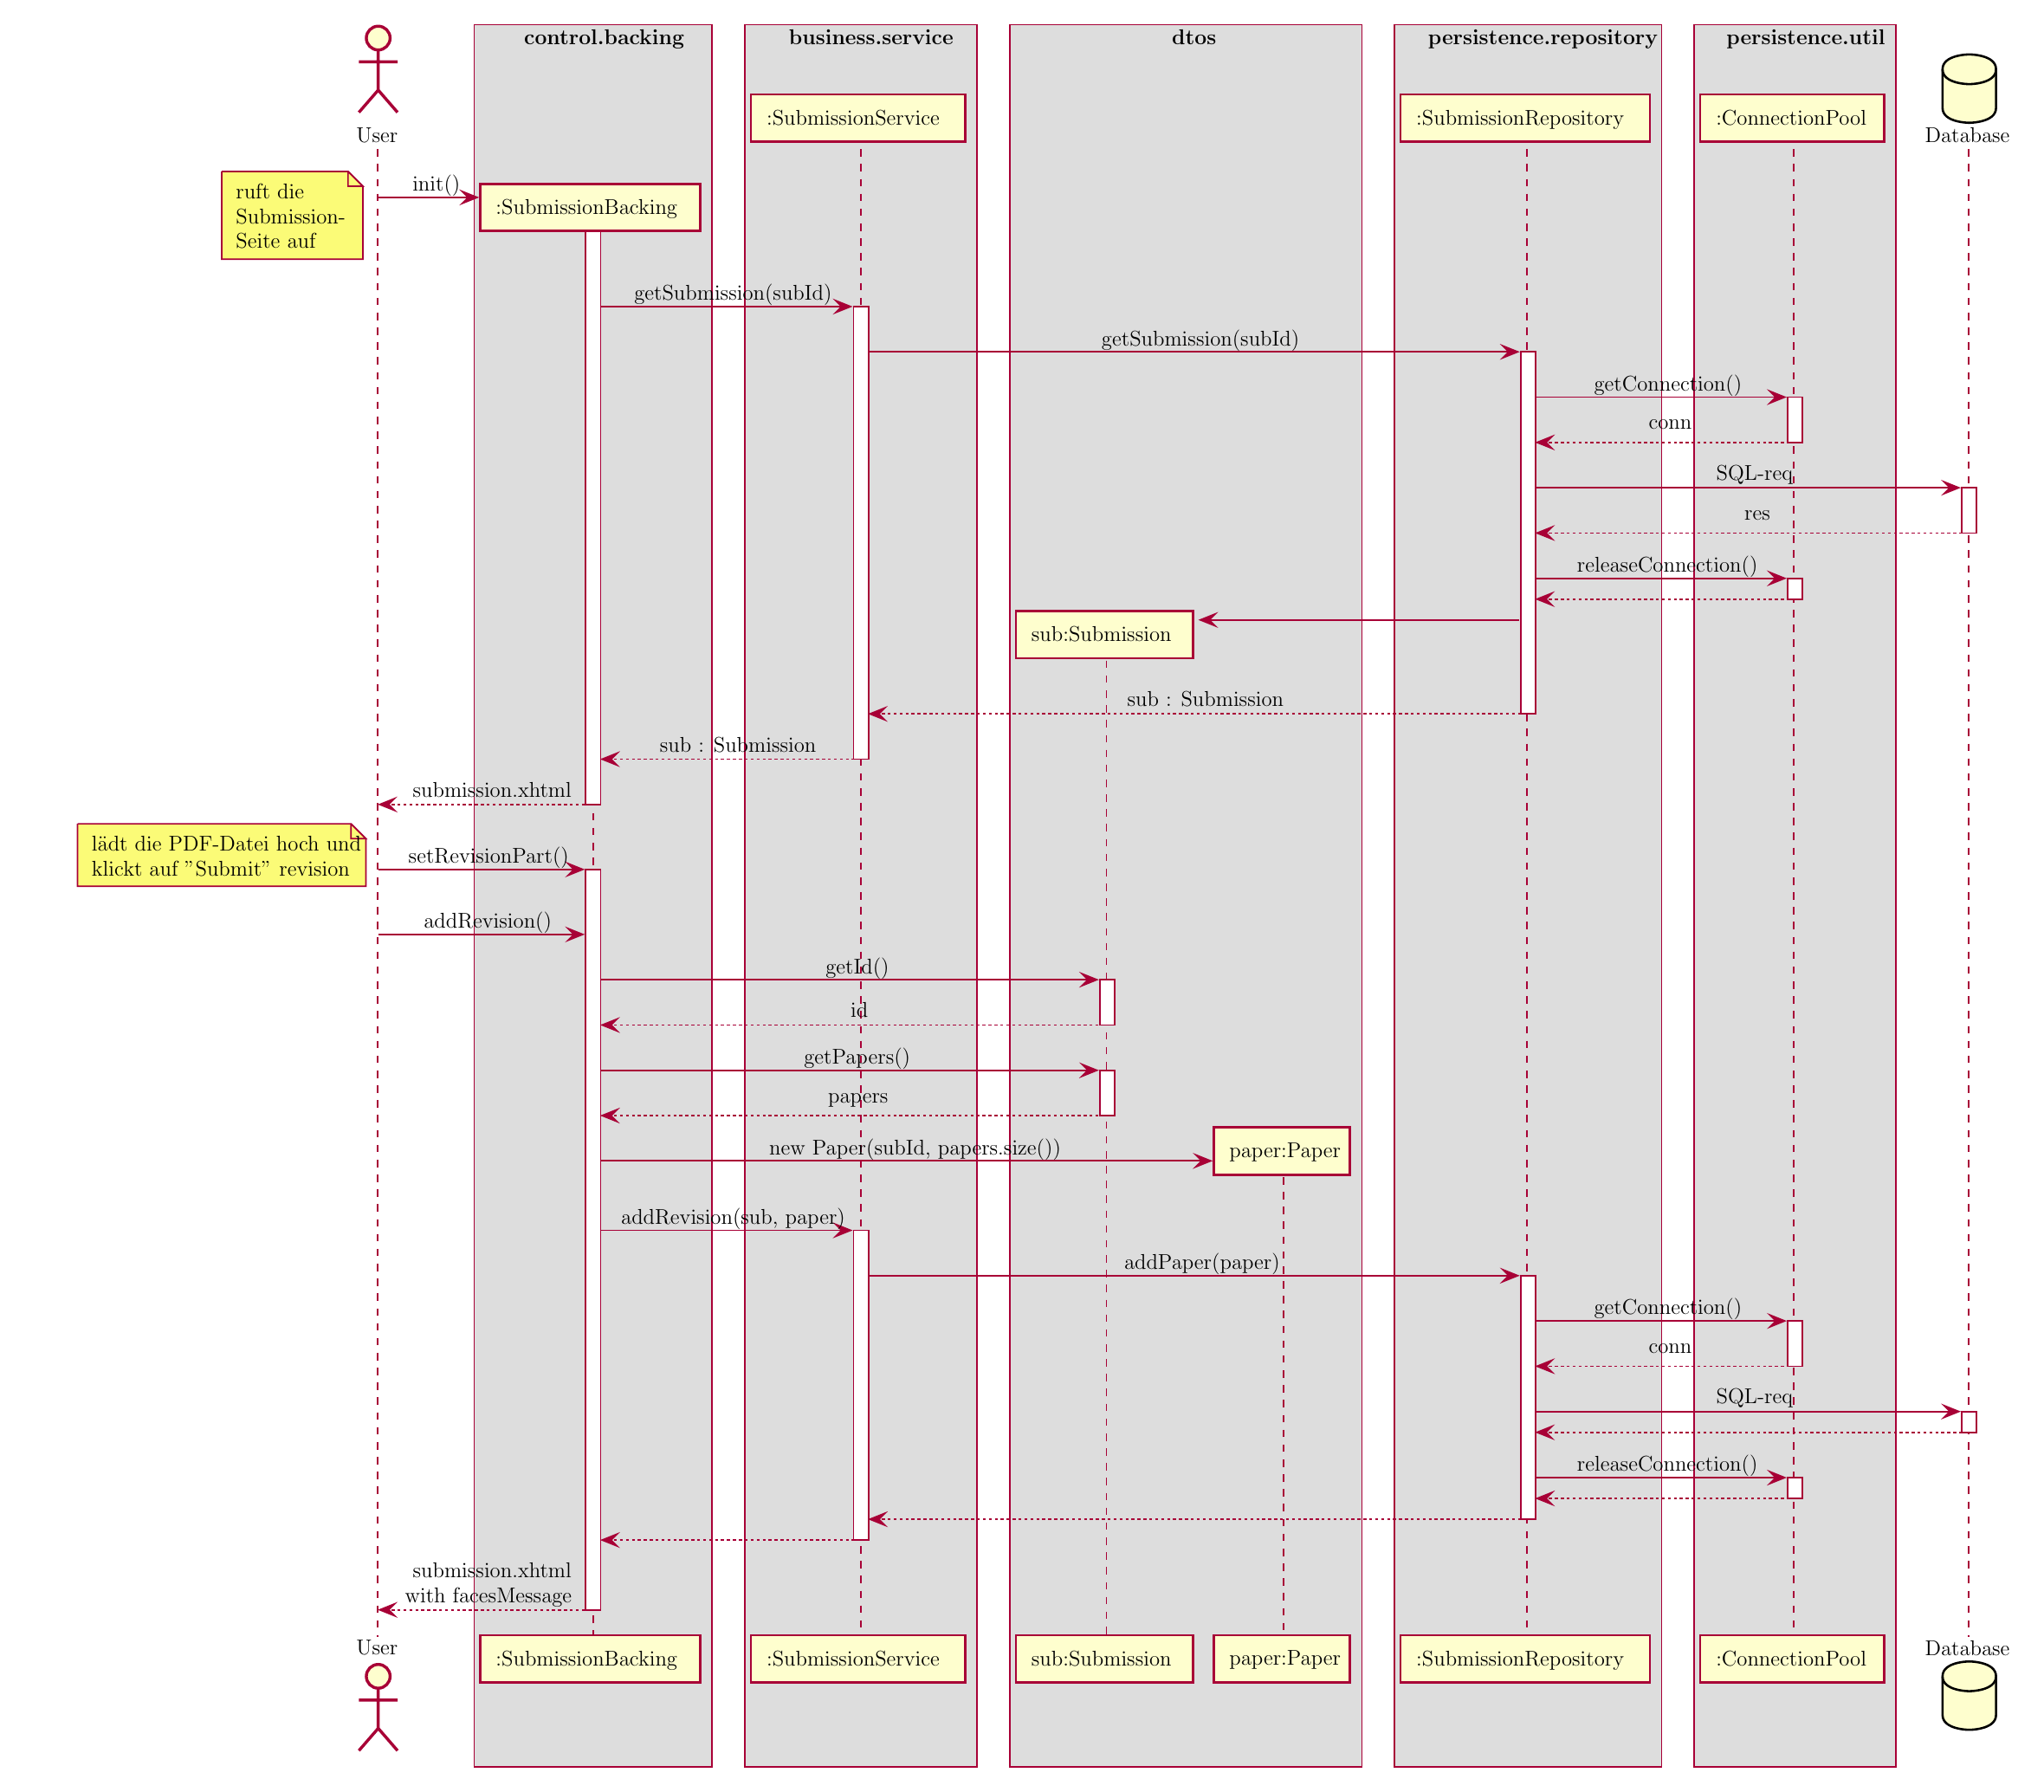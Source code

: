 % generated by Plantuml 1.202.11      
\definecolor{plantucolor0000}{RGB}{221,221,221}
\definecolor{plantucolor0001}{RGB}{168,0,54}
\definecolor{plantucolor0002}{RGB}{0,0,0}
\definecolor{plantucolor0003}{RGB}{255,255,255}
\definecolor{plantucolor0004}{RGB}{254,254,206}
\definecolor{plantucolor0005}{RGB}{251,251,119}
\scalebox{0.62}{
\begin{tikzpicture}[yscale=-1
,font=\Large
,pstyle0/.style={color=plantucolor0001,fill=plantucolor0000,line width=1.0pt}
,pstyle1/.style={color=plantucolor0001,fill=white,line width=1.0pt}
,pstyle2/.style={color=plantucolor0001,line width=1.0pt,dash pattern=on 5.0pt off 5.0pt}
,pstyle3/.style={color=plantucolor0001,fill=plantucolor0004,line width=2.0pt}
,pstyle4/.style={color=plantucolor0001,line width=2.0pt}
,pstyle5/.style={color=plantucolor0001,fill=plantucolor0004,line width=1.5pt}
,pstyle6/.style={color=black,fill=plantucolor0004,line width=1.5pt}
,pstyle7/.style={color=black,line width=1.5pt}
,pstyle8/.style={color=plantucolor0001,fill=plantucolor0001,line width=1.0pt}
,pstyle9/.style={color=plantucolor0001,line width=1.0pt}
,pstyle10/.style={color=plantucolor0001,fill=plantucolor0005,line width=1.0pt}
,pstyle11/.style={color=plantucolor0001,line width=1.0pt,dash pattern=on 2.0pt off 2.0pt}
]
\draw[pstyle0] (271.878pt,6pt) rectangle (432.062pt,1178.383pt);
\node at (301.998pt,6pt)[below right,color=black]{\textbf{control.backing}};
\draw[pstyle0] (454.062pt,6pt) rectangle (610.317pt,1178.383pt);
\node at (480.189pt,6pt)[below right,color=black]{\textbf{business.service}};
\draw[pstyle0] (632.317pt,6pt) rectangle (869.253pt,1178.383pt);
\node at (737.948pt,6pt)[below right,color=black]{\textbf{dtos}};
\draw[pstyle0] (891.253pt,6pt) rectangle (1070.968pt,1178.383pt);
\node at (910.205pt,6pt)[below right,color=black]{\textbf{persistence.repository}};
\draw[pstyle0] (1092.968pt,6pt) rectangle (1228.585pt,1178.383pt);
\node at (1111.0pt,6pt)[below right,color=black]{\textbf{persistence.util}};
\draw[pstyle1] (346.97pt,132.225pt) rectangle (356.97pt,530.713pt);
\draw[pstyle1] (346.97pt,574.431pt) rectangle (356.97pt,1072.637pt);
\draw[pstyle1] (527.189pt,195.66pt) rectangle (537.189pt,500.234pt);
\draw[pstyle1] (527.189pt,817.287pt) rectangle (537.189pt,1025.68pt);
\draw[pstyle1] (692.912pt,648.627pt) rectangle (702.912pt,679.106pt);
\draw[pstyle1] (692.912pt,709.584pt) rectangle (702.912pt,740.062pt);
\draw[pstyle1] (976.11pt,226.139pt) rectangle (986.11pt,469.756pt);
\draw[pstyle1] (976.11pt,847.766pt) rectangle (986.11pt,1011.68pt);
\draw[pstyle1] (1155.776pt,256.617pt) rectangle (1165.776pt,287.096pt);
\draw[pstyle1] (1155.776pt,378.531pt) rectangle (1165.776pt,392.531pt);
\draw[pstyle1] (1155.776pt,878.244pt) rectangle (1165.776pt,908.723pt);
\draw[pstyle1] (1155.776pt,983.68pt) rectangle (1165.776pt,997.68pt);
\draw[pstyle1] (1272.95pt,317.574pt) rectangle (1282.95pt,348.053pt);
\draw[pstyle1] (1272.95pt,939.201pt) rectangle (1282.95pt,953.201pt);
\draw[pstyle2] (207pt,89.746pt) -- (207pt,1090.637pt);
\draw[pstyle2] (351.878pt,146.464pt) -- (351.878pt,1090.637pt);
\draw[pstyle2] (532.062pt,89.746pt) -- (532.062pt,1090.637pt);
\draw[pstyle2] (697.317pt,433.904pt) -- (697.317pt,1090.637pt);
\draw[pstyle2] (816.508pt,781.436pt) -- (816.508pt,1090.637pt);
\draw[pstyle2] (980.253pt,89.746pt) -- (980.253pt,1090.637pt);
\draw[pstyle2] (1159.968pt,89.746pt) -- (1159.968pt,1090.637pt);
\draw[pstyle2] (1277.585pt,89.746pt) -- (1277.585pt,1090.637pt);
\node at (189pt,72pt)[below right,color=black]{User};
\draw[pstyle3] (207.292pt,15pt) ellipse (8pt and 8pt);
\draw[pstyle4] (207.292pt,23pt) -- (207.292pt,50pt)(194.292pt,31pt) -- (220.292pt,31pt)(207.292pt,50pt) -- (194.292pt,65pt)(207.292pt,50pt) -- (220.292pt,65pt);
\node at (189pt,1089.637pt)[below right,color=black]{User};
\draw[pstyle3] (207.292pt,1117.383pt) ellipse (8pt and 8pt);
\draw[pstyle4] (207.292pt,1125.383pt) -- (207.292pt,1152.383pt)(194.292pt,1133.383pt) -- (220.292pt,1133.383pt)(207.292pt,1152.383pt) -- (194.292pt,1167.383pt)(207.292pt,1152.383pt) -- (220.292pt,1167.383pt);
\draw[pstyle5] (275.878pt,1089.637pt) rectangle (424.062pt,1121.383pt);
\node at (282.878pt,1096.637pt)[below right,color=black]{:SubmissionBacking};
\draw[pstyle5] (458.062pt,53pt) rectangle (602.317pt,84.746pt);
\node at (465.062pt,60pt)[below right,color=black]{:SubmissionService};
\draw[pstyle5] (458.062pt,1089.637pt) rectangle (602.317pt,1121.383pt);
\node at (465.062pt,1096.637pt)[below right,color=black]{:SubmissionService};
\draw[pstyle5] (636.317pt,1089.637pt) rectangle (755.508pt,1121.383pt);
\node at (643.317pt,1096.637pt)[below right,color=black]{sub:Submission};
\draw[pstyle5] (769.508pt,1089.637pt) rectangle (861.253pt,1121.383pt);
\node at (776.508pt,1096.637pt)[below right,color=black]{paper:Paper};
\draw[pstyle5] (895.253pt,53pt) rectangle (1062.968pt,84.746pt);
\node at (902.253pt,60pt)[below right,color=black]{:SubmissionRepository};
\draw[pstyle5] (895.253pt,1089.637pt) rectangle (1062.968pt,1121.383pt);
\node at (902.253pt,1096.637pt)[below right,color=black]{:SubmissionRepository};
\draw[pstyle5] (1096.968pt,53pt) rectangle (1220.585pt,84.746pt);
\node at (1103.968pt,60pt)[below right,color=black]{:ConnectionPool};
\draw[pstyle5] (1096.968pt,1089.637pt) rectangle (1220.585pt,1121.383pt);
\node at (1103.968pt,1096.637pt)[below right,color=black]{:ConnectionPool};
\node at (1244.585pt,72pt)[below right,color=black]{Database};
\draw[pstyle6] (1259.95pt,36pt) ..controls (1259.95pt,26pt) and (1277.95pt,26pt) .. (1277.95pt,26pt) ..controls (1277.95pt,26pt) and (1295.95pt,26pt) .. (1295.95pt,36pt) -- (1295.95pt,62pt) ..controls (1295.95pt,72pt) and (1277.95pt,72pt) .. (1277.95pt,72pt) ..controls (1277.95pt,72pt) and (1259.95pt,72pt) .. (1259.95pt,62pt) -- (1259.95pt,36pt);
\draw[pstyle7] (1259.95pt,36pt) ..controls (1259.95pt,46pt) and (1277.95pt,46pt) .. (1277.95pt,46pt) ..controls (1277.95pt,46pt) and (1295.95pt,46pt) .. (1295.95pt,36pt);
\node at (1244.585pt,1089.637pt)[below right,color=black]{Database};
\draw[pstyle6] (1259.95pt,1117.383pt) ..controls (1259.95pt,1107.383pt) and (1277.95pt,1107.383pt) .. (1277.95pt,1107.383pt) ..controls (1277.95pt,1107.383pt) and (1295.95pt,1107.383pt) .. (1295.95pt,1117.383pt) -- (1295.95pt,1143.383pt) ..controls (1295.95pt,1153.383pt) and (1277.95pt,1153.383pt) .. (1277.95pt,1153.383pt) ..controls (1277.95pt,1153.383pt) and (1259.95pt,1153.383pt) .. (1259.95pt,1143.383pt) -- (1259.95pt,1117.383pt);
\draw[pstyle7] (1259.95pt,1117.383pt) ..controls (1259.95pt,1127.383pt) and (1277.95pt,1127.383pt) .. (1277.95pt,1127.383pt) ..controls (1277.95pt,1127.383pt) and (1295.95pt,1127.383pt) .. (1295.95pt,1117.383pt);
\draw[pstyle1] (346.97pt,132.225pt) rectangle (356.97pt,530.713pt);
\draw[pstyle1] (346.97pt,574.431pt) rectangle (356.97pt,1072.637pt);
\draw[pstyle1] (527.189pt,195.66pt) rectangle (537.189pt,500.234pt);
\draw[pstyle1] (527.189pt,817.287pt) rectangle (537.189pt,1025.68pt);
\draw[pstyle1] (692.912pt,648.627pt) rectangle (702.912pt,679.106pt);
\draw[pstyle1] (692.912pt,709.584pt) rectangle (702.912pt,740.062pt);
\draw[pstyle1] (976.11pt,226.139pt) rectangle (986.11pt,469.756pt);
\draw[pstyle1] (976.11pt,847.766pt) rectangle (986.11pt,1011.68pt);
\draw[pstyle1] (1155.776pt,256.617pt) rectangle (1165.776pt,287.096pt);
\draw[pstyle1] (1155.776pt,378.531pt) rectangle (1165.776pt,392.531pt);
\draw[pstyle1] (1155.776pt,878.244pt) rectangle (1165.776pt,908.723pt);
\draw[pstyle1] (1155.776pt,983.68pt) rectangle (1165.776pt,997.68pt);
\draw[pstyle1] (1272.95pt,317.574pt) rectangle (1282.95pt,348.053pt);
\draw[pstyle1] (1272.95pt,939.201pt) rectangle (1282.95pt,953.201pt);
\draw[pstyle8] (263.878pt,118.225pt) -- (273.878pt,122.225pt) -- (263.878pt,126.225pt) -- (267.878pt,122.225pt) -- cycle;
\draw[pstyle9] (207.292pt,122.225pt) -- (269.878pt,122.225pt);
\node at (226.825pt,103.746pt)[below right,color=black]{init()};
\draw[pstyle5] (275.878pt,113.091pt) rectangle (424.062pt,144.837pt);
\node at (282.878pt,120.091pt)[below right,color=black]{:SubmissionBacking};
\draw[pstyle10] (102pt,104.746pt) -- (102pt,163.746pt) -- (197pt,163.746pt) -- (197pt,114.746pt) -- (187pt,104.746pt) -- (102pt,104.746pt);
\draw[pstyle10] (187pt,104.746pt) -- (187pt,114.746pt) -- (197pt,114.746pt) -- (187pt,104.746pt);
\node at (108pt,109.746pt)[below right,color=black]{ruft die};
\node at (108pt,126.225pt)[below right,color=black]{Submission-};
\node at (108pt,142.703pt)[below right,color=black]{Seite auf};
\draw[pstyle8] (515.189pt,191.66pt) -- (525.189pt,195.66pt) -- (515.189pt,199.66pt) -- (519.189pt,195.66pt) -- cycle;
\draw[pstyle9] (356.97pt,195.66pt) -- (521.189pt,195.66pt);
\node at (376.025pt,177.182pt)[below right,color=black]{getSubmission(subId)};
\draw[pstyle8] (964.11pt,222.139pt) -- (974.11pt,226.139pt) -- (964.11pt,230.139pt) -- (968.11pt,226.139pt) -- cycle;
\draw[pstyle9] (537.189pt,226.139pt) -- (970.11pt,226.139pt);
\node at (690.596pt,207.66pt)[below right,color=black]{getSubmission(subId)};
\draw[pstyle8] (1143.776pt,252.617pt) -- (1153.776pt,256.617pt) -- (1143.776pt,260.617pt) -- (1147.776pt,256.617pt) -- cycle;
\draw[pstyle9] (986.11pt,256.617pt) -- (1149.776pt,256.617pt);
\node at (1021.962pt,238.139pt)[below right,color=black]{getConnection()};
\draw[pstyle8] (997.11pt,283.096pt) -- (987.11pt,287.096pt) -- (997.11pt,291.096pt) -- (993.11pt,287.096pt) -- cycle;
\draw[pstyle11] (991.11pt,287.096pt) -- (1159.776pt,287.096pt);
\node at (1058.725pt,268.617pt)[below right,color=black]{conn};
\draw[pstyle8] (1260.95pt,313.574pt) -- (1270.95pt,317.574pt) -- (1260.95pt,321.574pt) -- (1264.95pt,317.574pt) -- cycle;
\draw[pstyle9] (986.11pt,317.574pt) -- (1266.95pt,317.574pt);
\node at (1104.221pt,299.096pt)[below right,color=black]{SQL-req};
\draw[pstyle8] (997.11pt,344.053pt) -- (987.11pt,348.053pt) -- (997.11pt,352.053pt) -- (993.11pt,348.053pt) -- cycle;
\draw[pstyle11] (991.11pt,348.053pt) -- (1276.95pt,348.053pt);
\node at (1123.18pt,329.574pt)[below right,color=black]{res};
\draw[pstyle8] (1143.776pt,374.531pt) -- (1153.776pt,378.531pt) -- (1143.776pt,382.531pt) -- (1147.776pt,378.531pt) -- cycle;
\draw[pstyle9] (986.11pt,378.531pt) -- (1149.776pt,378.531pt);
\node at (1010.556pt,360.053pt)[below right,color=black]{releaseConnection()};
\draw[pstyle8] (997.11pt,388.531pt) -- (987.11pt,392.531pt) -- (997.11pt,396.531pt) -- (993.11pt,392.531pt) -- cycle;
\draw[pstyle11] (991.11pt,392.531pt) -- (1159.776pt,392.531pt);
\draw[pstyle8] (770.508pt,402.531pt) -- (760.508pt,406.531pt) -- (770.508pt,410.531pt) -- (766.508pt,406.531pt) -- cycle;
\draw[pstyle9] (764.508pt,406.531pt) -- (975.11pt,406.531pt);
\draw[pstyle5] (636.317pt,400.531pt) rectangle (755.508pt,432.277pt);
\node at (643.317pt,407.531pt)[below right,color=black]{sub:Submission};
\draw[pstyle8] (548.189pt,465.756pt) -- (538.189pt,469.756pt) -- (548.189pt,473.756pt) -- (544.189pt,469.756pt) -- cycle;
\draw[pstyle11] (542.189pt,469.756pt) -- (980.11pt,469.756pt);
\node at (707.846pt,451.277pt)[below right,color=black]{sub : Submission};
\draw[pstyle8] (367.97pt,496.234pt) -- (357.97pt,500.234pt) -- (367.97pt,504.234pt) -- (363.97pt,500.234pt) -- cycle;
\draw[pstyle11] (361.97pt,500.234pt) -- (531.189pt,500.234pt);
\node at (393.276pt,481.756pt)[below right,color=black]{sub : Submission};
\draw[pstyle8] (218.292pt,526.713pt) -- (208.292pt,530.713pt) -- (218.292pt,534.713pt) -- (214.292pt,530.713pt) -- cycle;
\draw[pstyle11] (212.292pt,530.713pt) -- (350.97pt,530.713pt);
\node at (227.04pt,512.234pt)[below right,color=black]{submission.xhtml};
\draw[pstyle8] (334.97pt,570.431pt) -- (344.97pt,574.431pt) -- (334.97pt,578.431pt) -- (338.97pt,574.431pt) -- cycle;
\draw[pstyle9] (207.292pt,574.431pt) -- (340.97pt,574.431pt);
\node at (224.192pt,555.952pt)[below right,color=black]{setRevisionPart()};
\draw[pstyle10] (5pt,543.713pt) -- (5pt,585.713pt) -- (199pt,585.713pt) -- (199pt,553.713pt) -- (189pt,543.713pt) -- (5pt,543.713pt);
\draw[pstyle10] (189pt,543.713pt) -- (189pt,553.713pt) -- (199pt,553.713pt) -- (189pt,543.713pt);
\node at (11pt,548.713pt)[below right,color=black]{lädt die PDF-Datei hoch und};
\node at (11pt,565.191pt)[below right,color=black]{klickt auf "Submit" revision};
\draw[pstyle8] (334.97pt,614.148pt) -- (344.97pt,618.148pt) -- (334.97pt,622.148pt) -- (338.97pt,618.148pt) -- cycle;
\draw[pstyle9] (207.292pt,618.148pt) -- (340.97pt,618.148pt);
\node at (234.478pt,599.67pt)[below right,color=black]{addRevision()};
\draw[pstyle8] (680.912pt,644.627pt) -- (690.912pt,648.627pt) -- (680.912pt,652.627pt) -- (684.912pt,648.627pt) -- cycle;
\draw[pstyle9] (356.97pt,648.627pt) -- (686.912pt,648.627pt);
\node at (504.897pt,630.148pt)[below right,color=black]{getId()};
\draw[pstyle8] (367.97pt,675.106pt) -- (357.97pt,679.106pt) -- (367.97pt,683.106pt) -- (363.97pt,679.106pt) -- cycle;
\draw[pstyle11] (361.97pt,679.106pt) -- (696.912pt,679.106pt);
\node at (521.641pt,660.627pt)[below right,color=black]{id};
\draw[pstyle8] (680.912pt,705.584pt) -- (690.912pt,709.584pt) -- (680.912pt,713.584pt) -- (684.912pt,709.584pt) -- cycle;
\draw[pstyle9] (356.97pt,709.584pt) -- (686.912pt,709.584pt);
\node at (490.308pt,691.106pt)[below right,color=black]{getPapers()};
\draw[pstyle8] (367.97pt,736.062pt) -- (357.97pt,740.062pt) -- (367.97pt,744.062pt) -- (363.97pt,740.062pt) -- cycle;
\draw[pstyle11] (361.97pt,740.062pt) -- (696.912pt,740.062pt);
\node at (506.508pt,721.584pt)[below right,color=black]{papers};
\draw[pstyle8] (757.508pt,766.541pt) -- (767.508pt,770.541pt) -- (757.508pt,774.541pt) -- (761.508pt,770.541pt) -- cycle;
\draw[pstyle9] (356.97pt,770.541pt) -- (763.508pt,770.541pt);
\node at (466.919pt,752.062pt)[below right,color=black]{new Paper(subId, papers.size())};
\draw[pstyle5] (769.508pt,748.062pt) rectangle (861.253pt,779.809pt);
\node at (776.508pt,755.062pt)[below right,color=black]{paper:Paper};
\draw[pstyle8] (515.189pt,813.287pt) -- (525.189pt,817.287pt) -- (515.189pt,821.287pt) -- (519.189pt,817.287pt) -- cycle;
\draw[pstyle9] (356.97pt,817.287pt) -- (521.189pt,817.287pt);
\node at (367.251pt,798.809pt)[below right,color=black]{addRevision(sub, paper)};
\draw[pstyle8] (964.11pt,843.766pt) -- (974.11pt,847.766pt) -- (964.11pt,851.766pt) -- (968.11pt,847.766pt) -- cycle;
\draw[pstyle9] (537.189pt,847.766pt) -- (970.11pt,847.766pt);
\node at (705.759pt,829.287pt)[below right,color=black]{addPaper(paper)};
\draw[pstyle8] (1143.776pt,874.244pt) -- (1153.776pt,878.244pt) -- (1143.776pt,882.244pt) -- (1147.776pt,878.244pt) -- cycle;
\draw[pstyle9] (986.11pt,878.244pt) -- (1149.776pt,878.244pt);
\node at (1021.962pt,859.766pt)[below right,color=black]{getConnection()};
\draw[pstyle8] (997.11pt,904.723pt) -- (987.11pt,908.723pt) -- (997.11pt,912.723pt) -- (993.11pt,908.723pt) -- cycle;
\draw[pstyle11] (991.11pt,908.723pt) -- (1159.776pt,908.723pt);
\node at (1058.725pt,890.244pt)[below right,color=black]{conn};
\draw[pstyle8] (1260.95pt,935.201pt) -- (1270.95pt,939.201pt) -- (1260.95pt,943.201pt) -- (1264.95pt,939.201pt) -- cycle;
\draw[pstyle9] (986.11pt,939.201pt) -- (1266.95pt,939.201pt);
\node at (1104.221pt,920.723pt)[below right,color=black]{SQL-req};
\draw[pstyle8] (997.11pt,949.201pt) -- (987.11pt,953.201pt) -- (997.11pt,957.201pt) -- (993.11pt,953.201pt) -- cycle;
\draw[pstyle11] (991.11pt,953.201pt) -- (1276.95pt,953.201pt);
\draw[pstyle8] (1143.776pt,979.68pt) -- (1153.776pt,983.68pt) -- (1143.776pt,987.68pt) -- (1147.776pt,983.68pt) -- cycle;
\draw[pstyle9] (986.11pt,983.68pt) -- (1149.776pt,983.68pt);
\node at (1010.556pt,965.201pt)[below right,color=black]{releaseConnection()};
\draw[pstyle8] (997.11pt,993.68pt) -- (987.11pt,997.68pt) -- (997.11pt,1001.68pt) -- (993.11pt,997.68pt) -- cycle;
\draw[pstyle11] (991.11pt,997.68pt) -- (1159.776pt,997.68pt);
\draw[pstyle8] (548.189pt,1007.68pt) -- (538.189pt,1011.68pt) -- (548.189pt,1015.68pt) -- (544.189pt,1011.68pt) -- cycle;
\draw[pstyle11] (542.189pt,1011.68pt) -- (980.11pt,1011.68pt);
\draw[pstyle8] (367.97pt,1021.68pt) -- (357.97pt,1025.68pt) -- (367.97pt,1029.68pt) -- (363.97pt,1025.68pt) -- cycle;
\draw[pstyle11] (361.97pt,1025.68pt) -- (531.189pt,1025.68pt);
\draw[pstyle8] (218.292pt,1068.637pt) -- (208.292pt,1072.637pt) -- (218.292pt,1076.637pt) -- (214.292pt,1072.637pt) -- cycle;
\draw[pstyle11] (212.292pt,1072.637pt) -- (350.97pt,1072.637pt);
\node at (227.04pt,1037.68pt)[below right,color=black]{submission.xhtml};
\node at (221.792pt,1054.158pt)[below right,color=black]{with facesMessage};
\end{tikzpicture}
}
